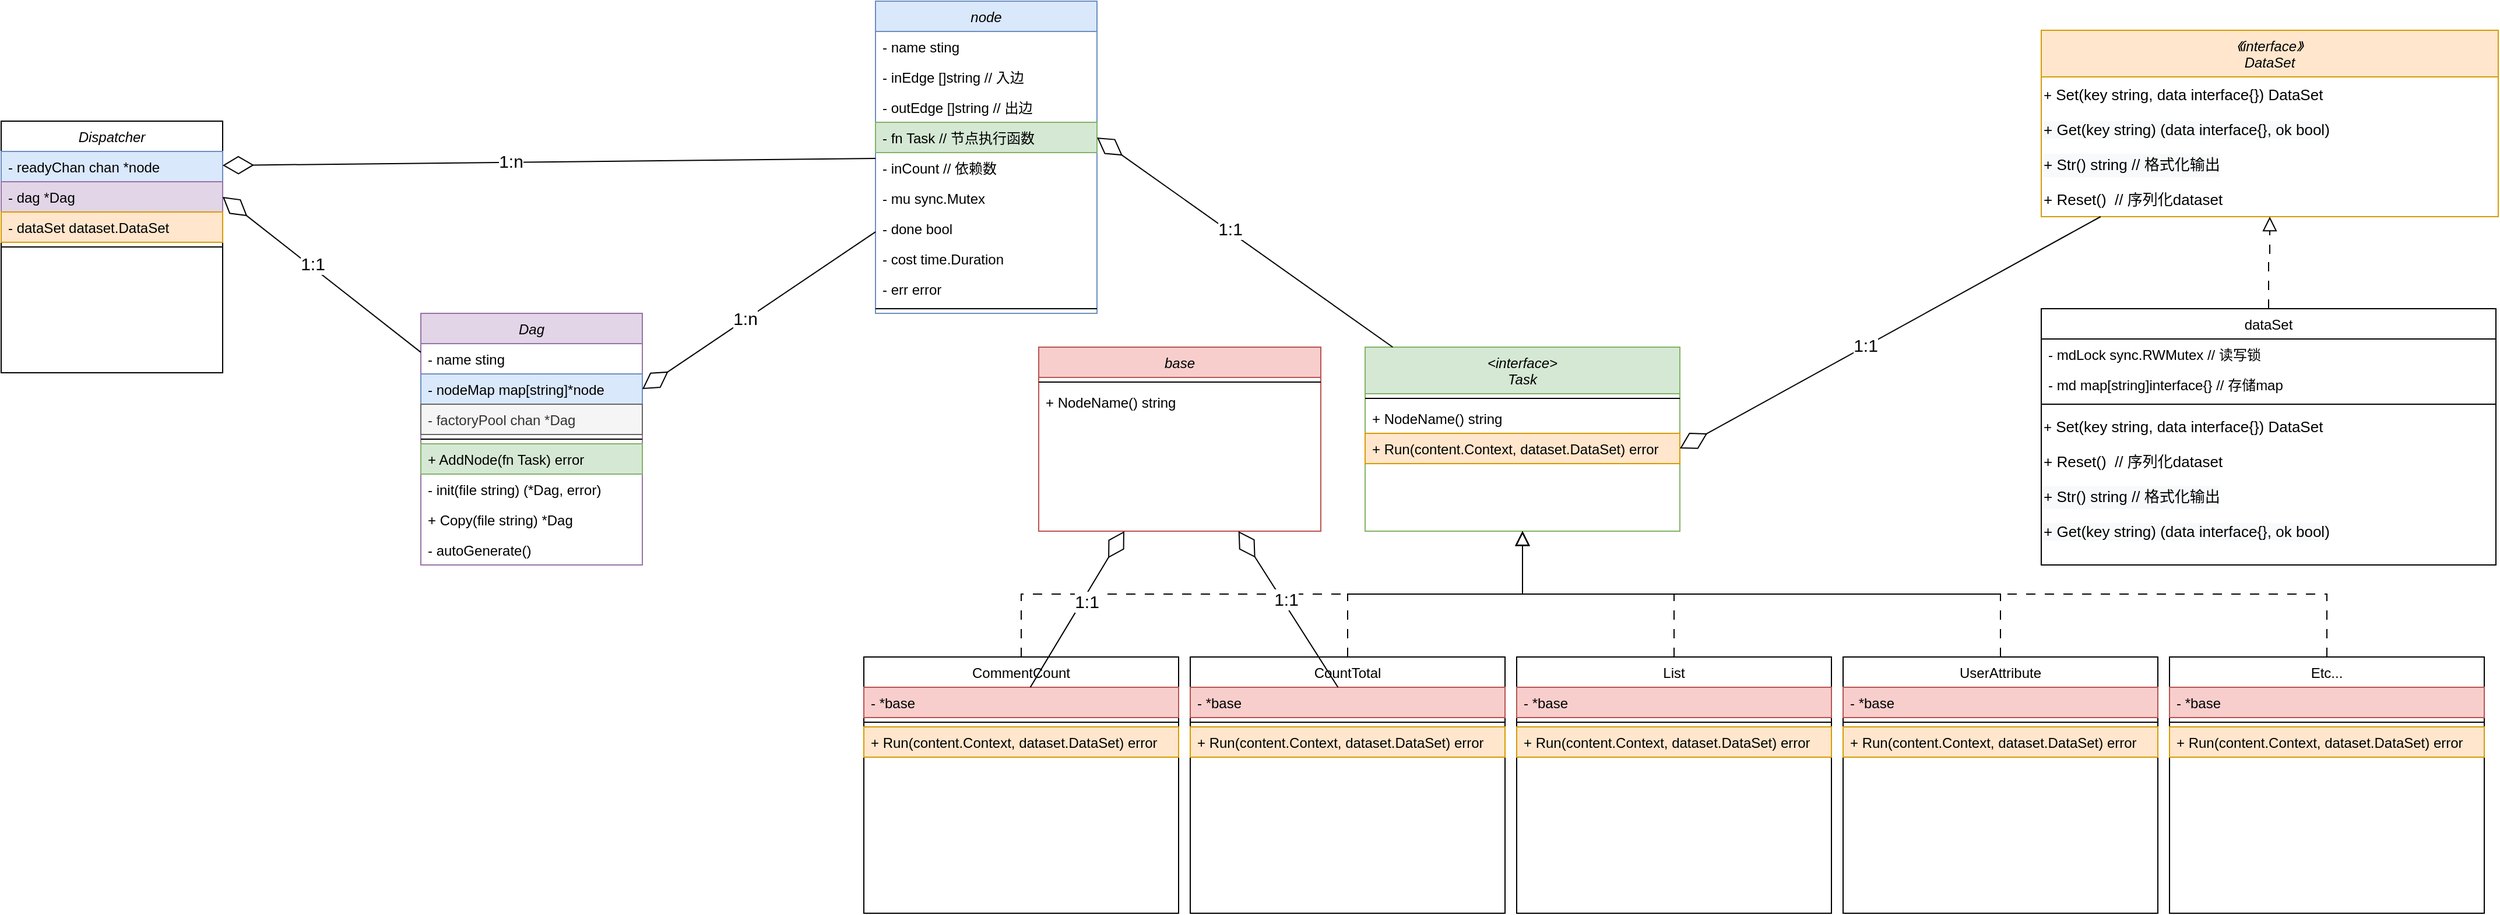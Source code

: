 <mxfile version="24.7.17">
  <diagram name="第 1 页" id="v13qHJoqfvRbCU6Fkaf9">
    <mxGraphModel dx="2261" dy="785" grid="1" gridSize="10" guides="1" tooltips="1" connect="1" arrows="1" fold="1" page="1" pageScale="1" pageWidth="827" pageHeight="1169" math="0" shadow="0">
      <root>
        <mxCell id="0" />
        <mxCell id="1" parent="0" />
        <mxCell id="w0srNRNJxV0aufEhzPkD-31" value="Dag" style="swimlane;fontStyle=2;align=center;verticalAlign=top;childLayout=stackLayout;horizontal=1;startSize=26;horizontalStack=0;resizeParent=1;resizeLast=0;collapsible=1;marginBottom=0;rounded=0;shadow=0;strokeWidth=1;fontSize=12;fillColor=#e1d5e7;strokeColor=#9673a6;" parent="1" vertex="1">
          <mxGeometry x="-290" y="585" width="190" height="216" as="geometry">
            <mxRectangle x="230" y="140" width="160" height="26" as="alternateBounds" />
          </mxGeometry>
        </mxCell>
        <mxCell id="w0srNRNJxV0aufEhzPkD-32" value="- name sting" style="text;align=left;verticalAlign=top;spacingLeft=4;spacingRight=4;overflow=hidden;rotatable=0;points=[[0,0.5],[1,0.5]];portConstraint=eastwest;fontSize=12;" parent="w0srNRNJxV0aufEhzPkD-31" vertex="1">
          <mxGeometry y="26" width="190" height="26" as="geometry" />
        </mxCell>
        <mxCell id="w0srNRNJxV0aufEhzPkD-33" value="- nodeMap map[string]*node" style="text;align=left;verticalAlign=top;spacingLeft=4;spacingRight=4;overflow=hidden;rotatable=0;points=[[0,0.5],[1,0.5]];portConstraint=eastwest;rounded=0;shadow=0;html=0;fillColor=#dae8fc;strokeColor=#6c8ebf;fontSize=12;" parent="w0srNRNJxV0aufEhzPkD-31" vertex="1">
          <mxGeometry y="52" width="190" height="26" as="geometry" />
        </mxCell>
        <mxCell id="w0srNRNJxV0aufEhzPkD-34" value="- factoryPool chan *Dag" style="text;align=left;verticalAlign=top;spacingLeft=4;spacingRight=4;overflow=hidden;rotatable=0;points=[[0,0.5],[1,0.5]];portConstraint=eastwest;rounded=0;shadow=0;html=0;fillColor=#f5f5f5;fontColor=#333333;strokeColor=#666666;fontSize=12;" parent="w0srNRNJxV0aufEhzPkD-31" vertex="1">
          <mxGeometry y="78" width="190" height="26" as="geometry" />
        </mxCell>
        <mxCell id="w0srNRNJxV0aufEhzPkD-35" value="" style="line;html=1;strokeWidth=1;align=left;verticalAlign=middle;spacingTop=-1;spacingLeft=3;spacingRight=3;rotatable=0;labelPosition=right;points=[];portConstraint=eastwest;fontSize=12;" parent="w0srNRNJxV0aufEhzPkD-31" vertex="1">
          <mxGeometry y="104" width="190" height="8" as="geometry" />
        </mxCell>
        <mxCell id="w0srNRNJxV0aufEhzPkD-36" value="+ AddNode(fn Task) error" style="text;align=left;verticalAlign=top;spacingLeft=4;spacingRight=4;overflow=hidden;rotatable=0;points=[[0,0.5],[1,0.5]];portConstraint=eastwest;fillColor=#d5e8d4;strokeColor=#82b366;fontSize=12;" parent="w0srNRNJxV0aufEhzPkD-31" vertex="1">
          <mxGeometry y="112" width="190" height="26" as="geometry" />
        </mxCell>
        <mxCell id="w0srNRNJxV0aufEhzPkD-37" value="- init(file string) (*Dag, error)" style="text;align=left;verticalAlign=top;spacingLeft=4;spacingRight=4;overflow=hidden;rotatable=0;points=[[0,0.5],[1,0.5]];portConstraint=eastwest;fontSize=12;" parent="w0srNRNJxV0aufEhzPkD-31" vertex="1">
          <mxGeometry y="138" width="190" height="26" as="geometry" />
        </mxCell>
        <mxCell id="w0srNRNJxV0aufEhzPkD-38" value="+ Copy(file string) *Dag" style="text;align=left;verticalAlign=top;spacingLeft=4;spacingRight=4;overflow=hidden;rotatable=0;points=[[0,0.5],[1,0.5]];portConstraint=eastwest;fontSize=12;" parent="w0srNRNJxV0aufEhzPkD-31" vertex="1">
          <mxGeometry y="164" width="190" height="26" as="geometry" />
        </mxCell>
        <mxCell id="w0srNRNJxV0aufEhzPkD-39" value="- autoGenerate()" style="text;align=left;verticalAlign=top;spacingLeft=4;spacingRight=4;overflow=hidden;rotatable=0;points=[[0,0.5],[1,0.5]];portConstraint=eastwest;fontSize=12;" parent="w0srNRNJxV0aufEhzPkD-31" vertex="1">
          <mxGeometry y="190" width="190" height="26" as="geometry" />
        </mxCell>
        <mxCell id="w0srNRNJxV0aufEhzPkD-43" value="&lt;interface&gt;&#xa;Task" style="swimlane;fontStyle=2;align=center;verticalAlign=top;childLayout=stackLayout;horizontal=1;startSize=40;horizontalStack=0;resizeParent=1;resizeLast=0;collapsible=1;marginBottom=0;rounded=0;shadow=0;strokeWidth=1;fillColor=#d5e8d4;strokeColor=#82b366;" parent="1" vertex="1">
          <mxGeometry x="520" y="614" width="270" height="158" as="geometry">
            <mxRectangle x="230" y="140" width="160" height="26" as="alternateBounds" />
          </mxGeometry>
        </mxCell>
        <mxCell id="w0srNRNJxV0aufEhzPkD-47" value="" style="line;html=1;strokeWidth=1;align=left;verticalAlign=middle;spacingTop=-1;spacingLeft=3;spacingRight=3;rotatable=0;labelPosition=right;points=[];portConstraint=eastwest;" parent="w0srNRNJxV0aufEhzPkD-43" vertex="1">
          <mxGeometry y="40" width="270" height="8" as="geometry" />
        </mxCell>
        <mxCell id="w0srNRNJxV0aufEhzPkD-48" value="+ NodeName() string" style="text;align=left;verticalAlign=top;spacingLeft=4;spacingRight=4;overflow=hidden;rotatable=0;points=[[0,0.5],[1,0.5]];portConstraint=eastwest;" parent="w0srNRNJxV0aufEhzPkD-43" vertex="1">
          <mxGeometry y="48" width="270" height="26" as="geometry" />
        </mxCell>
        <mxCell id="w0srNRNJxV0aufEhzPkD-49" value="+ Run(content.Context, dataset.DataSet) error" style="text;align=left;verticalAlign=top;spacingLeft=4;spacingRight=4;overflow=hidden;rotatable=0;points=[[0,0.5],[1,0.5]];portConstraint=eastwest;fillColor=#ffe6cc;strokeColor=#d79b00;" parent="w0srNRNJxV0aufEhzPkD-43" vertex="1">
          <mxGeometry y="74" width="270" height="26" as="geometry" />
        </mxCell>
        <mxCell id="w0srNRNJxV0aufEhzPkD-52" value="《interface》&#xa;DataSet" style="swimlane;fontStyle=2;align=center;verticalAlign=top;childLayout=stackLayout;horizontal=1;startSize=40;horizontalStack=0;resizeParent=1;resizeLast=0;collapsible=1;marginBottom=0;rounded=0;shadow=0;strokeWidth=1;fillColor=#ffe6cc;strokeColor=#d79b00;" parent="1" vertex="1">
          <mxGeometry x="1100" y="342" width="392" height="160" as="geometry">
            <mxRectangle x="190" y="630" width="160" height="26" as="alternateBounds" />
          </mxGeometry>
        </mxCell>
        <mxCell id="w0srNRNJxV0aufEhzPkD-53" value="+&lt;font style=&quot;font-size: 13px;&quot;&gt;&amp;nbsp;Set(key string, data interface{}) DataSet&lt;/font&gt;" style="text;html=1;align=left;verticalAlign=middle;whiteSpace=wrap;rounded=0;" parent="w0srNRNJxV0aufEhzPkD-52" vertex="1">
          <mxGeometry y="40" width="392" height="30" as="geometry" />
        </mxCell>
        <mxCell id="w0srNRNJxV0aufEhzPkD-54" value="&lt;div style=&quot;font-size: 13px; line-height: 20px; white-space: pre;&quot;&gt;&lt;span style=&quot;background-color: rgb(248, 249, 250);&quot;&gt;&lt;font face=&quot;Helvetica&quot;&gt;&lt;font style=&quot;font-size: 13px;&quot;&gt;+ &lt;/font&gt;&lt;span style=&quot;white-space: normal;&quot;&gt;Get&lt;/span&gt;&lt;span style=&quot;white-space: normal;&quot;&gt;(key &lt;/span&gt;&lt;span style=&quot;white-space: normal;&quot;&gt;string&lt;/span&gt;&lt;span style=&quot;white-space: normal;&quot;&gt;) (data &lt;/span&gt;&lt;span style=&quot;white-space: normal;&quot;&gt;interface&lt;/span&gt;&lt;span style=&quot;white-space: normal;&quot;&gt;{}&lt;/span&gt;&lt;span style=&quot;white-space: normal;&quot;&gt;, &lt;/span&gt;&lt;span style=&quot;white-space: normal;&quot;&gt;ok &lt;/span&gt;&lt;span style=&quot;white-space: normal;&quot;&gt;bool&lt;/span&gt;&lt;span style=&quot;white-space: normal;&quot;&gt;)&lt;/span&gt;&lt;/font&gt;&lt;/span&gt;&lt;/div&gt;" style="text;html=1;align=left;verticalAlign=middle;whiteSpace=wrap;rounded=0;" parent="w0srNRNJxV0aufEhzPkD-52" vertex="1">
          <mxGeometry y="70" width="392" height="30" as="geometry" />
        </mxCell>
        <mxCell id="w0srNRNJxV0aufEhzPkD-55" value="&lt;div style=&quot;background-color: rgb(248, 249, 250); font-size: 13px; line-height: 20px; white-space: pre;&quot;&gt;&lt;font face=&quot;Helvetica&quot;&gt;+ Str() string // 格式化输出&lt;/font&gt;&lt;/div&gt;" style="text;html=1;align=left;verticalAlign=middle;whiteSpace=wrap;rounded=0;" parent="w0srNRNJxV0aufEhzPkD-52" vertex="1">
          <mxGeometry y="100" width="392" height="30" as="geometry" />
        </mxCell>
        <mxCell id="w0srNRNJxV0aufEhzPkD-56" value="&lt;div style=&quot;font-size: 13px; line-height: 20px; white-space: pre;&quot;&gt;&lt;font style=&quot;font-size: 13px;&quot; face=&quot;Helvetica&quot;&gt;+ Reset()  // &lt;/font&gt;&lt;span style=&quot;white-space: normal;&quot;&gt;序列化&lt;/span&gt;&lt;span style=&quot;white-space: normal;&quot;&gt;dataset&lt;/span&gt;&lt;/div&gt;" style="text;html=1;align=left;verticalAlign=middle;whiteSpace=wrap;rounded=0;" parent="w0srNRNJxV0aufEhzPkD-52" vertex="1">
          <mxGeometry y="130" width="392" height="30" as="geometry" />
        </mxCell>
        <mxCell id="w0srNRNJxV0aufEhzPkD-57" value="" style="endArrow=block;endSize=10;endFill=0;shadow=0;strokeWidth=1;rounded=0;curved=0;edgeStyle=elbowEdgeStyle;elbow=vertical;dashed=1;dashPattern=8 8;entryX=0.5;entryY=1;entryDx=0;entryDy=0;exitX=0.5;exitY=0;exitDx=0;exitDy=0;" parent="1" source="w0srNRNJxV0aufEhzPkD-58" target="w0srNRNJxV0aufEhzPkD-56" edge="1">
          <mxGeometry width="160" relative="1" as="geometry">
            <mxPoint x="1296" y="601" as="sourcePoint" />
            <mxPoint x="1260" y="561" as="targetPoint" />
          </mxGeometry>
        </mxCell>
        <mxCell id="w0srNRNJxV0aufEhzPkD-58" value="dataSet" style="swimlane;fontStyle=0;align=center;verticalAlign=top;childLayout=stackLayout;horizontal=1;startSize=26;horizontalStack=0;resizeParent=1;resizeLast=0;collapsible=1;marginBottom=0;rounded=0;shadow=0;strokeWidth=1;" parent="1" vertex="1">
          <mxGeometry x="1100" y="581" width="390" height="220" as="geometry">
            <mxRectangle x="130" y="380" width="160" height="26" as="alternateBounds" />
          </mxGeometry>
        </mxCell>
        <mxCell id="w0srNRNJxV0aufEhzPkD-59" value="- mdLock sync.RWMutex // 读写锁" style="text;align=left;verticalAlign=top;spacingLeft=4;spacingRight=4;overflow=hidden;rotatable=0;points=[[0,0.5],[1,0.5]];portConstraint=eastwest;" parent="w0srNRNJxV0aufEhzPkD-58" vertex="1">
          <mxGeometry y="26" width="390" height="26" as="geometry" />
        </mxCell>
        <mxCell id="w0srNRNJxV0aufEhzPkD-60" value="- md     map[string]interface{} // 存储map" style="text;align=left;verticalAlign=top;spacingLeft=4;spacingRight=4;overflow=hidden;rotatable=0;points=[[0,0.5],[1,0.5]];portConstraint=eastwest;rounded=0;shadow=0;html=0;" parent="w0srNRNJxV0aufEhzPkD-58" vertex="1">
          <mxGeometry y="52" width="390" height="26" as="geometry" />
        </mxCell>
        <mxCell id="w0srNRNJxV0aufEhzPkD-61" value="" style="line;html=1;strokeWidth=1;align=left;verticalAlign=middle;spacingTop=-1;spacingLeft=3;spacingRight=3;rotatable=0;labelPosition=right;points=[];portConstraint=eastwest;" parent="w0srNRNJxV0aufEhzPkD-58" vertex="1">
          <mxGeometry y="78" width="390" height="8" as="geometry" />
        </mxCell>
        <mxCell id="w0srNRNJxV0aufEhzPkD-62" value="+&lt;font style=&quot;font-size: 13px;&quot;&gt;&amp;nbsp;Set(key string, data interface{}) DataSet&lt;/font&gt;" style="text;html=1;align=left;verticalAlign=middle;whiteSpace=wrap;rounded=0;" parent="w0srNRNJxV0aufEhzPkD-58" vertex="1">
          <mxGeometry y="86" width="390" height="30" as="geometry" />
        </mxCell>
        <mxCell id="w0srNRNJxV0aufEhzPkD-63" value="&lt;div style=&quot;font-size: 13px; line-height: 20px; white-space: pre;&quot;&gt;&lt;font style=&quot;font-size: 13px;&quot; face=&quot;Helvetica&quot;&gt;+ Reset()  // &lt;/font&gt;&lt;span style=&quot;white-space: normal;&quot;&gt;序列化&lt;/span&gt;&lt;span style=&quot;white-space: normal;&quot;&gt;dataset&lt;/span&gt;&lt;/div&gt;" style="text;html=1;align=left;verticalAlign=middle;whiteSpace=wrap;rounded=0;" parent="w0srNRNJxV0aufEhzPkD-58" vertex="1">
          <mxGeometry y="116" width="390" height="30" as="geometry" />
        </mxCell>
        <mxCell id="w0srNRNJxV0aufEhzPkD-64" value="&lt;div style=&quot;background-color: rgb(248, 249, 250); font-size: 13px; line-height: 20px; white-space: pre;&quot;&gt;&lt;font face=&quot;Helvetica&quot;&gt;+ Str() string // 格式化输出&lt;/font&gt;&lt;/div&gt;" style="text;html=1;align=left;verticalAlign=middle;whiteSpace=wrap;rounded=0;" parent="w0srNRNJxV0aufEhzPkD-58" vertex="1">
          <mxGeometry y="146" width="390" height="30" as="geometry" />
        </mxCell>
        <mxCell id="w0srNRNJxV0aufEhzPkD-65" value="&lt;div style=&quot;font-size: 13px; line-height: 20px; white-space: pre;&quot;&gt;&lt;span style=&quot;background-color: rgb(248, 249, 250);&quot;&gt;&lt;font face=&quot;Helvetica&quot;&gt;&lt;font style=&quot;font-size: 13px;&quot;&gt;+ &lt;/font&gt;&lt;span style=&quot;white-space: normal;&quot;&gt;Get&lt;/span&gt;&lt;span style=&quot;white-space: normal;&quot;&gt;(key &lt;/span&gt;&lt;span style=&quot;white-space: normal;&quot;&gt;string&lt;/span&gt;&lt;span style=&quot;white-space: normal;&quot;&gt;) (data &lt;/span&gt;&lt;span style=&quot;white-space: normal;&quot;&gt;interface&lt;/span&gt;&lt;span style=&quot;white-space: normal;&quot;&gt;{}&lt;/span&gt;&lt;span style=&quot;white-space: normal;&quot;&gt;, &lt;/span&gt;&lt;span style=&quot;white-space: normal;&quot;&gt;ok &lt;/span&gt;&lt;span style=&quot;white-space: normal;&quot;&gt;bool&lt;/span&gt;&lt;span style=&quot;white-space: normal;&quot;&gt;)&lt;/span&gt;&lt;/font&gt;&lt;/span&gt;&lt;/div&gt;" style="text;html=1;align=left;verticalAlign=middle;whiteSpace=wrap;rounded=0;" parent="w0srNRNJxV0aufEhzPkD-58" vertex="1">
          <mxGeometry y="176" width="390" height="30" as="geometry" />
        </mxCell>
        <mxCell id="w0srNRNJxV0aufEhzPkD-67" value="node" style="swimlane;fontStyle=2;align=center;verticalAlign=top;childLayout=stackLayout;horizontal=1;startSize=26;horizontalStack=0;resizeParent=1;resizeLast=0;collapsible=1;marginBottom=0;rounded=0;shadow=0;strokeWidth=1;fontSize=12;fillColor=#dae8fc;strokeColor=#6c8ebf;" parent="1" vertex="1">
          <mxGeometry x="100" y="317" width="190" height="268" as="geometry">
            <mxRectangle x="230" y="140" width="160" height="26" as="alternateBounds" />
          </mxGeometry>
        </mxCell>
        <mxCell id="w0srNRNJxV0aufEhzPkD-68" value="- name sting" style="text;align=left;verticalAlign=top;spacingLeft=4;spacingRight=4;overflow=hidden;rotatable=0;points=[[0,0.5],[1,0.5]];portConstraint=eastwest;fontSize=12;" parent="w0srNRNJxV0aufEhzPkD-67" vertex="1">
          <mxGeometry y="26" width="190" height="26" as="geometry" />
        </mxCell>
        <mxCell id="w0srNRNJxV0aufEhzPkD-69" value="- inEdge []string // 入边" style="text;align=left;verticalAlign=top;spacingLeft=4;spacingRight=4;overflow=hidden;rotatable=0;points=[[0,0.5],[1,0.5]];portConstraint=eastwest;rounded=0;shadow=0;html=0;fontSize=12;" parent="w0srNRNJxV0aufEhzPkD-67" vertex="1">
          <mxGeometry y="52" width="190" height="26" as="geometry" />
        </mxCell>
        <mxCell id="w0srNRNJxV0aufEhzPkD-70" value="- outEdge []string // 出边" style="text;align=left;verticalAlign=top;spacingLeft=4;spacingRight=4;overflow=hidden;rotatable=0;points=[[0,0.5],[1,0.5]];portConstraint=eastwest;rounded=0;shadow=0;html=0;fontSize=12;" parent="w0srNRNJxV0aufEhzPkD-67" vertex="1">
          <mxGeometry y="78" width="190" height="26" as="geometry" />
        </mxCell>
        <mxCell id="w0srNRNJxV0aufEhzPkD-76" value="- fn Task // 节点执行函数" style="text;align=left;verticalAlign=top;spacingLeft=4;spacingRight=4;overflow=hidden;rotatable=0;points=[[0,0.5],[1,0.5]];portConstraint=eastwest;rounded=0;shadow=0;html=0;fontSize=12;fillColor=#d5e8d4;strokeColor=#82b366;" parent="w0srNRNJxV0aufEhzPkD-67" vertex="1">
          <mxGeometry y="104" width="190" height="26" as="geometry" />
        </mxCell>
        <mxCell id="w0srNRNJxV0aufEhzPkD-77" value="- inCount // 依赖数" style="text;align=left;verticalAlign=top;spacingLeft=4;spacingRight=4;overflow=hidden;rotatable=0;points=[[0,0.5],[1,0.5]];portConstraint=eastwest;rounded=0;shadow=0;html=0;fontSize=12;" parent="w0srNRNJxV0aufEhzPkD-67" vertex="1">
          <mxGeometry y="130" width="190" height="26" as="geometry" />
        </mxCell>
        <mxCell id="w0srNRNJxV0aufEhzPkD-78" value="- mu sync.Mutex" style="text;align=left;verticalAlign=top;spacingLeft=4;spacingRight=4;overflow=hidden;rotatable=0;points=[[0,0.5],[1,0.5]];portConstraint=eastwest;rounded=0;shadow=0;html=0;fontSize=12;" parent="w0srNRNJxV0aufEhzPkD-67" vertex="1">
          <mxGeometry y="156" width="190" height="26" as="geometry" />
        </mxCell>
        <mxCell id="w0srNRNJxV0aufEhzPkD-79" value="- done bool" style="text;align=left;verticalAlign=top;spacingLeft=4;spacingRight=4;overflow=hidden;rotatable=0;points=[[0,0.5],[1,0.5]];portConstraint=eastwest;rounded=0;shadow=0;html=0;fontSize=12;" parent="w0srNRNJxV0aufEhzPkD-67" vertex="1">
          <mxGeometry y="182" width="190" height="26" as="geometry" />
        </mxCell>
        <mxCell id="w0srNRNJxV0aufEhzPkD-80" value="- cost time.Duration" style="text;align=left;verticalAlign=top;spacingLeft=4;spacingRight=4;overflow=hidden;rotatable=0;points=[[0,0.5],[1,0.5]];portConstraint=eastwest;rounded=0;shadow=0;html=0;fontSize=12;" parent="w0srNRNJxV0aufEhzPkD-67" vertex="1">
          <mxGeometry y="208" width="190" height="26" as="geometry" />
        </mxCell>
        <mxCell id="w0srNRNJxV0aufEhzPkD-81" value="- err error" style="text;align=left;verticalAlign=top;spacingLeft=4;spacingRight=4;overflow=hidden;rotatable=0;points=[[0,0.5],[1,0.5]];portConstraint=eastwest;rounded=0;shadow=0;html=0;fontSize=12;" parent="w0srNRNJxV0aufEhzPkD-67" vertex="1">
          <mxGeometry y="234" width="190" height="26" as="geometry" />
        </mxCell>
        <mxCell id="w0srNRNJxV0aufEhzPkD-71" value="" style="line;html=1;strokeWidth=1;align=left;verticalAlign=middle;spacingTop=-1;spacingLeft=3;spacingRight=3;rotatable=0;labelPosition=right;points=[];portConstraint=eastwest;fontSize=12;" parent="w0srNRNJxV0aufEhzPkD-67" vertex="1">
          <mxGeometry y="260" width="190" height="8" as="geometry" />
        </mxCell>
        <mxCell id="w0srNRNJxV0aufEhzPkD-82" value="" style="endArrow=diamondThin;endFill=0;endSize=24;html=1;rounded=0;entryX=1;entryY=0.5;entryDx=0;entryDy=0;" parent="1" source="w0srNRNJxV0aufEhzPkD-52" target="w0srNRNJxV0aufEhzPkD-49" edge="1">
          <mxGeometry width="160" relative="1" as="geometry">
            <mxPoint x="1098" y="689" as="sourcePoint" />
            <mxPoint x="790" y="697" as="targetPoint" />
          </mxGeometry>
        </mxCell>
        <mxCell id="w0srNRNJxV0aufEhzPkD-83" value="&lt;font style=&quot;font-size: 15px;&quot;&gt;1:1&lt;/font&gt;" style="edgeLabel;html=1;align=center;verticalAlign=middle;resizable=0;points=[];" parent="w0srNRNJxV0aufEhzPkD-82" vertex="1" connectable="0">
          <mxGeometry x="0.122" y="-2" relative="1" as="geometry">
            <mxPoint x="1" as="offset" />
          </mxGeometry>
        </mxCell>
        <mxCell id="w0srNRNJxV0aufEhzPkD-84" value="" style="endArrow=diamondThin;endFill=0;endSize=24;html=1;rounded=0;entryX=1;entryY=0.5;entryDx=0;entryDy=0;" parent="1" source="w0srNRNJxV0aufEhzPkD-67" target="w0srNRNJxV0aufEhzPkD-33" edge="1">
          <mxGeometry width="160" relative="1" as="geometry">
            <mxPoint x="588" y="920" as="sourcePoint" />
            <mxPoint x="270" y="933" as="targetPoint" />
          </mxGeometry>
        </mxCell>
        <mxCell id="w0srNRNJxV0aufEhzPkD-85" value="&lt;font style=&quot;font-size: 15px;&quot;&gt;1:n&lt;/font&gt;" style="edgeLabel;html=1;align=center;verticalAlign=middle;resizable=0;points=[];" parent="w0srNRNJxV0aufEhzPkD-84" vertex="1" connectable="0">
          <mxGeometry x="0.122" y="-2" relative="1" as="geometry">
            <mxPoint x="1" as="offset" />
          </mxGeometry>
        </mxCell>
        <mxCell id="w0srNRNJxV0aufEhzPkD-86" value="" style="endArrow=diamondThin;endFill=0;endSize=24;html=1;rounded=0;entryX=1;entryY=0.5;entryDx=0;entryDy=0;" parent="1" source="w0srNRNJxV0aufEhzPkD-43" target="w0srNRNJxV0aufEhzPkD-76" edge="1">
          <mxGeometry width="160" relative="1" as="geometry">
            <mxPoint x="1100" y="708" as="sourcePoint" />
            <mxPoint x="782" y="721" as="targetPoint" />
          </mxGeometry>
        </mxCell>
        <mxCell id="w0srNRNJxV0aufEhzPkD-87" value="&lt;font style=&quot;font-size: 15px;&quot;&gt;1:1&lt;/font&gt;" style="edgeLabel;html=1;align=center;verticalAlign=middle;resizable=0;points=[];" parent="w0srNRNJxV0aufEhzPkD-86" vertex="1" connectable="0">
          <mxGeometry x="0.122" y="-2" relative="1" as="geometry">
            <mxPoint x="1" as="offset" />
          </mxGeometry>
        </mxCell>
        <mxCell id="w0srNRNJxV0aufEhzPkD-88" value="" style="endArrow=block;endSize=10;endFill=0;shadow=0;strokeWidth=1;rounded=0;curved=0;edgeStyle=elbowEdgeStyle;elbow=vertical;dashed=1;dashPattern=8 8;exitX=0.5;exitY=0;exitDx=0;exitDy=0;" parent="1" source="w0srNRNJxV0aufEhzPkD-89" target="w0srNRNJxV0aufEhzPkD-43" edge="1">
          <mxGeometry width="160" relative="1" as="geometry">
            <mxPoint x="676" y="909" as="sourcePoint" />
            <mxPoint x="676" y="810" as="targetPoint" />
          </mxGeometry>
        </mxCell>
        <mxCell id="w0srNRNJxV0aufEhzPkD-89" value="CommentCount" style="swimlane;fontStyle=0;align=center;verticalAlign=top;childLayout=stackLayout;horizontal=1;startSize=26;horizontalStack=0;resizeParent=1;resizeLast=0;collapsible=1;marginBottom=0;rounded=0;shadow=0;strokeWidth=1;" parent="1" vertex="1">
          <mxGeometry x="90" y="880" width="270" height="220" as="geometry">
            <mxRectangle x="130" y="380" width="160" height="26" as="alternateBounds" />
          </mxGeometry>
        </mxCell>
        <mxCell id="w0srNRNJxV0aufEhzPkD-91" value="- *base" style="text;align=left;verticalAlign=top;spacingLeft=4;spacingRight=4;overflow=hidden;rotatable=0;points=[[0,0.5],[1,0.5]];portConstraint=eastwest;rounded=0;shadow=0;html=0;fillColor=#f8cecc;strokeColor=#b85450;" parent="w0srNRNJxV0aufEhzPkD-89" vertex="1">
          <mxGeometry y="26" width="270" height="26" as="geometry" />
        </mxCell>
        <mxCell id="w0srNRNJxV0aufEhzPkD-92" value="" style="line;html=1;strokeWidth=1;align=left;verticalAlign=middle;spacingTop=-1;spacingLeft=3;spacingRight=3;rotatable=0;labelPosition=right;points=[];portConstraint=eastwest;" parent="w0srNRNJxV0aufEhzPkD-89" vertex="1">
          <mxGeometry y="52" width="270" height="8" as="geometry" />
        </mxCell>
        <mxCell id="w0srNRNJxV0aufEhzPkD-102" value="+ Run(content.Context, dataset.DataSet) error" style="text;align=left;verticalAlign=top;spacingLeft=4;spacingRight=4;overflow=hidden;rotatable=0;points=[[0,0.5],[1,0.5]];portConstraint=eastwest;fillColor=#ffe6cc;strokeColor=#d79b00;" parent="w0srNRNJxV0aufEhzPkD-89" vertex="1">
          <mxGeometry y="60" width="270" height="26" as="geometry" />
        </mxCell>
        <mxCell id="w0srNRNJxV0aufEhzPkD-97" value="base" style="swimlane;fontStyle=2;align=center;verticalAlign=top;childLayout=stackLayout;horizontal=1;startSize=26;horizontalStack=0;resizeParent=1;resizeLast=0;collapsible=1;marginBottom=0;rounded=0;shadow=0;strokeWidth=1;fillColor=#f8cecc;strokeColor=#b85450;" parent="1" vertex="1">
          <mxGeometry x="240" y="614" width="242" height="158" as="geometry">
            <mxRectangle x="230" y="140" width="160" height="26" as="alternateBounds" />
          </mxGeometry>
        </mxCell>
        <mxCell id="w0srNRNJxV0aufEhzPkD-98" value="" style="line;html=1;strokeWidth=1;align=left;verticalAlign=middle;spacingTop=-1;spacingLeft=3;spacingRight=3;rotatable=0;labelPosition=right;points=[];portConstraint=eastwest;" parent="w0srNRNJxV0aufEhzPkD-97" vertex="1">
          <mxGeometry y="26" width="242" height="8" as="geometry" />
        </mxCell>
        <mxCell id="w0srNRNJxV0aufEhzPkD-99" value="+ NodeName() string" style="text;align=left;verticalAlign=top;spacingLeft=4;spacingRight=4;overflow=hidden;rotatable=0;points=[[0,0.5],[1,0.5]];portConstraint=eastwest;" parent="w0srNRNJxV0aufEhzPkD-97" vertex="1">
          <mxGeometry y="34" width="242" height="26" as="geometry" />
        </mxCell>
        <mxCell id="w0srNRNJxV0aufEhzPkD-103" value="CountTotal" style="swimlane;fontStyle=0;align=center;verticalAlign=top;childLayout=stackLayout;horizontal=1;startSize=26;horizontalStack=0;resizeParent=1;resizeLast=0;collapsible=1;marginBottom=0;rounded=0;shadow=0;strokeWidth=1;" parent="1" vertex="1">
          <mxGeometry x="370" y="880" width="270" height="220" as="geometry">
            <mxRectangle x="130" y="380" width="160" height="26" as="alternateBounds" />
          </mxGeometry>
        </mxCell>
        <mxCell id="w0srNRNJxV0aufEhzPkD-104" value="- *base" style="text;align=left;verticalAlign=top;spacingLeft=4;spacingRight=4;overflow=hidden;rotatable=0;points=[[0,0.5],[1,0.5]];portConstraint=eastwest;rounded=0;shadow=0;html=0;fillColor=#f8cecc;strokeColor=#b85450;" parent="w0srNRNJxV0aufEhzPkD-103" vertex="1">
          <mxGeometry y="26" width="270" height="26" as="geometry" />
        </mxCell>
        <mxCell id="w0srNRNJxV0aufEhzPkD-105" value="" style="line;html=1;strokeWidth=1;align=left;verticalAlign=middle;spacingTop=-1;spacingLeft=3;spacingRight=3;rotatable=0;labelPosition=right;points=[];portConstraint=eastwest;" parent="w0srNRNJxV0aufEhzPkD-103" vertex="1">
          <mxGeometry y="52" width="270" height="8" as="geometry" />
        </mxCell>
        <mxCell id="w0srNRNJxV0aufEhzPkD-106" value="+ Run(content.Context, dataset.DataSet) error" style="text;align=left;verticalAlign=top;spacingLeft=4;spacingRight=4;overflow=hidden;rotatable=0;points=[[0,0.5],[1,0.5]];portConstraint=eastwest;fillColor=#ffe6cc;strokeColor=#d79b00;" parent="w0srNRNJxV0aufEhzPkD-103" vertex="1">
          <mxGeometry y="60" width="270" height="26" as="geometry" />
        </mxCell>
        <mxCell id="w0srNRNJxV0aufEhzPkD-107" value="List" style="swimlane;fontStyle=0;align=center;verticalAlign=top;childLayout=stackLayout;horizontal=1;startSize=26;horizontalStack=0;resizeParent=1;resizeLast=0;collapsible=1;marginBottom=0;rounded=0;shadow=0;strokeWidth=1;" parent="1" vertex="1">
          <mxGeometry x="650" y="880" width="270" height="220" as="geometry">
            <mxRectangle x="130" y="380" width="160" height="26" as="alternateBounds" />
          </mxGeometry>
        </mxCell>
        <mxCell id="w0srNRNJxV0aufEhzPkD-108" value="- *base" style="text;align=left;verticalAlign=top;spacingLeft=4;spacingRight=4;overflow=hidden;rotatable=0;points=[[0,0.5],[1,0.5]];portConstraint=eastwest;rounded=0;shadow=0;html=0;fillColor=#f8cecc;strokeColor=#b85450;" parent="w0srNRNJxV0aufEhzPkD-107" vertex="1">
          <mxGeometry y="26" width="270" height="26" as="geometry" />
        </mxCell>
        <mxCell id="w0srNRNJxV0aufEhzPkD-109" value="" style="line;html=1;strokeWidth=1;align=left;verticalAlign=middle;spacingTop=-1;spacingLeft=3;spacingRight=3;rotatable=0;labelPosition=right;points=[];portConstraint=eastwest;" parent="w0srNRNJxV0aufEhzPkD-107" vertex="1">
          <mxGeometry y="52" width="270" height="8" as="geometry" />
        </mxCell>
        <mxCell id="w0srNRNJxV0aufEhzPkD-110" value="+ Run(content.Context, dataset.DataSet) error" style="text;align=left;verticalAlign=top;spacingLeft=4;spacingRight=4;overflow=hidden;rotatable=0;points=[[0,0.5],[1,0.5]];portConstraint=eastwest;fillColor=#ffe6cc;strokeColor=#d79b00;" parent="w0srNRNJxV0aufEhzPkD-107" vertex="1">
          <mxGeometry y="60" width="270" height="26" as="geometry" />
        </mxCell>
        <mxCell id="w0srNRNJxV0aufEhzPkD-111" value="UserAttribute" style="swimlane;fontStyle=0;align=center;verticalAlign=top;childLayout=stackLayout;horizontal=1;startSize=26;horizontalStack=0;resizeParent=1;resizeLast=0;collapsible=1;marginBottom=0;rounded=0;shadow=0;strokeWidth=1;" parent="1" vertex="1">
          <mxGeometry x="930" y="880" width="270" height="220" as="geometry">
            <mxRectangle x="130" y="380" width="160" height="26" as="alternateBounds" />
          </mxGeometry>
        </mxCell>
        <mxCell id="w0srNRNJxV0aufEhzPkD-112" value="- *base" style="text;align=left;verticalAlign=top;spacingLeft=4;spacingRight=4;overflow=hidden;rotatable=0;points=[[0,0.5],[1,0.5]];portConstraint=eastwest;rounded=0;shadow=0;html=0;fillColor=#f8cecc;strokeColor=#b85450;" parent="w0srNRNJxV0aufEhzPkD-111" vertex="1">
          <mxGeometry y="26" width="270" height="26" as="geometry" />
        </mxCell>
        <mxCell id="w0srNRNJxV0aufEhzPkD-113" value="" style="line;html=1;strokeWidth=1;align=left;verticalAlign=middle;spacingTop=-1;spacingLeft=3;spacingRight=3;rotatable=0;labelPosition=right;points=[];portConstraint=eastwest;" parent="w0srNRNJxV0aufEhzPkD-111" vertex="1">
          <mxGeometry y="52" width="270" height="8" as="geometry" />
        </mxCell>
        <mxCell id="w0srNRNJxV0aufEhzPkD-114" value="+ Run(content.Context, dataset.DataSet) error" style="text;align=left;verticalAlign=top;spacingLeft=4;spacingRight=4;overflow=hidden;rotatable=0;points=[[0,0.5],[1,0.5]];portConstraint=eastwest;fillColor=#ffe6cc;strokeColor=#d79b00;" parent="w0srNRNJxV0aufEhzPkD-111" vertex="1">
          <mxGeometry y="60" width="270" height="26" as="geometry" />
        </mxCell>
        <mxCell id="w0srNRNJxV0aufEhzPkD-115" value="" style="endArrow=block;endSize=10;endFill=0;shadow=0;strokeWidth=1;rounded=0;curved=0;edgeStyle=elbowEdgeStyle;elbow=vertical;dashed=1;dashPattern=8 8;exitX=0.5;exitY=0;exitDx=0;exitDy=0;" parent="1" source="w0srNRNJxV0aufEhzPkD-103" target="w0srNRNJxV0aufEhzPkD-43" edge="1">
          <mxGeometry width="160" relative="1" as="geometry">
            <mxPoint x="235" y="890" as="sourcePoint" />
            <mxPoint x="665" y="782" as="targetPoint" />
          </mxGeometry>
        </mxCell>
        <mxCell id="w0srNRNJxV0aufEhzPkD-116" value="" style="endArrow=block;endSize=10;endFill=0;shadow=0;strokeWidth=1;rounded=0;curved=0;edgeStyle=elbowEdgeStyle;elbow=vertical;dashed=1;dashPattern=8 8;" parent="1" source="w0srNRNJxV0aufEhzPkD-107" target="w0srNRNJxV0aufEhzPkD-43" edge="1">
          <mxGeometry width="160" relative="1" as="geometry">
            <mxPoint x="245" y="900" as="sourcePoint" />
            <mxPoint x="675" y="792" as="targetPoint" />
          </mxGeometry>
        </mxCell>
        <mxCell id="w0srNRNJxV0aufEhzPkD-117" value="" style="endArrow=block;endSize=10;endFill=0;shadow=0;strokeWidth=1;rounded=0;curved=0;edgeStyle=elbowEdgeStyle;elbow=vertical;dashed=1;dashPattern=8 8;" parent="1" source="w0srNRNJxV0aufEhzPkD-111" target="w0srNRNJxV0aufEhzPkD-43" edge="1">
          <mxGeometry width="160" relative="1" as="geometry">
            <mxPoint x="255" y="910" as="sourcePoint" />
            <mxPoint x="685" y="802" as="targetPoint" />
          </mxGeometry>
        </mxCell>
        <mxCell id="w0srNRNJxV0aufEhzPkD-118" value="Etc..." style="swimlane;fontStyle=0;align=center;verticalAlign=top;childLayout=stackLayout;horizontal=1;startSize=26;horizontalStack=0;resizeParent=1;resizeLast=0;collapsible=1;marginBottom=0;rounded=0;shadow=0;strokeWidth=1;" parent="1" vertex="1">
          <mxGeometry x="1210" y="880" width="270" height="220" as="geometry">
            <mxRectangle x="130" y="380" width="160" height="26" as="alternateBounds" />
          </mxGeometry>
        </mxCell>
        <mxCell id="w0srNRNJxV0aufEhzPkD-119" value="- *base" style="text;align=left;verticalAlign=top;spacingLeft=4;spacingRight=4;overflow=hidden;rotatable=0;points=[[0,0.5],[1,0.5]];portConstraint=eastwest;rounded=0;shadow=0;html=0;fillColor=#f8cecc;strokeColor=#b85450;" parent="w0srNRNJxV0aufEhzPkD-118" vertex="1">
          <mxGeometry y="26" width="270" height="26" as="geometry" />
        </mxCell>
        <mxCell id="w0srNRNJxV0aufEhzPkD-120" value="" style="line;html=1;strokeWidth=1;align=left;verticalAlign=middle;spacingTop=-1;spacingLeft=3;spacingRight=3;rotatable=0;labelPosition=right;points=[];portConstraint=eastwest;" parent="w0srNRNJxV0aufEhzPkD-118" vertex="1">
          <mxGeometry y="52" width="270" height="8" as="geometry" />
        </mxCell>
        <mxCell id="w0srNRNJxV0aufEhzPkD-121" value="+ Run(content.Context, dataset.DataSet) error" style="text;align=left;verticalAlign=top;spacingLeft=4;spacingRight=4;overflow=hidden;rotatable=0;points=[[0,0.5],[1,0.5]];portConstraint=eastwest;fillColor=#ffe6cc;strokeColor=#d79b00;" parent="w0srNRNJxV0aufEhzPkD-118" vertex="1">
          <mxGeometry y="60" width="270" height="26" as="geometry" />
        </mxCell>
        <mxCell id="w0srNRNJxV0aufEhzPkD-122" value="" style="endArrow=block;endSize=10;endFill=0;shadow=0;strokeWidth=1;rounded=0;curved=0;edgeStyle=elbowEdgeStyle;elbow=vertical;dashed=1;dashPattern=8 8;" parent="1" source="w0srNRNJxV0aufEhzPkD-118" target="w0srNRNJxV0aufEhzPkD-43" edge="1">
          <mxGeometry width="160" relative="1" as="geometry">
            <mxPoint x="1075" y="890" as="sourcePoint" />
            <mxPoint x="665" y="782" as="targetPoint" />
          </mxGeometry>
        </mxCell>
        <mxCell id="w0srNRNJxV0aufEhzPkD-123" value="" style="endArrow=diamondThin;endFill=0;endSize=24;html=1;rounded=0;" parent="1" source="w0srNRNJxV0aufEhzPkD-91" target="w0srNRNJxV0aufEhzPkD-97" edge="1">
          <mxGeometry width="160" relative="1" as="geometry">
            <mxPoint x="554" y="624" as="sourcePoint" />
            <mxPoint x="300" y="444" as="targetPoint" />
          </mxGeometry>
        </mxCell>
        <mxCell id="w0srNRNJxV0aufEhzPkD-124" value="&lt;font style=&quot;font-size: 15px;&quot;&gt;1:1&lt;/font&gt;" style="edgeLabel;html=1;align=center;verticalAlign=middle;resizable=0;points=[];" parent="w0srNRNJxV0aufEhzPkD-123" vertex="1" connectable="0">
          <mxGeometry x="0.122" y="-2" relative="1" as="geometry">
            <mxPoint x="1" as="offset" />
          </mxGeometry>
        </mxCell>
        <mxCell id="w0srNRNJxV0aufEhzPkD-125" value="" style="endArrow=diamondThin;endFill=0;endSize=24;html=1;rounded=0;" parent="1" source="w0srNRNJxV0aufEhzPkD-104" target="w0srNRNJxV0aufEhzPkD-97" edge="1">
          <mxGeometry width="160" relative="1" as="geometry">
            <mxPoint x="243" y="916" as="sourcePoint" />
            <mxPoint x="330" y="770" as="targetPoint" />
          </mxGeometry>
        </mxCell>
        <mxCell id="w0srNRNJxV0aufEhzPkD-126" value="&lt;font style=&quot;font-size: 15px;&quot;&gt;1:1&lt;/font&gt;" style="edgeLabel;html=1;align=center;verticalAlign=middle;resizable=0;points=[];" parent="w0srNRNJxV0aufEhzPkD-125" vertex="1" connectable="0">
          <mxGeometry x="0.122" y="-2" relative="1" as="geometry">
            <mxPoint x="1" as="offset" />
          </mxGeometry>
        </mxCell>
        <mxCell id="L9stu6sJN5bzomWlHwRL-1" value="Dispatcher" style="swimlane;fontStyle=2;align=center;verticalAlign=top;childLayout=stackLayout;horizontal=1;startSize=26;horizontalStack=0;resizeParent=1;resizeLast=0;collapsible=1;marginBottom=0;rounded=0;shadow=0;strokeWidth=1;fontSize=12;" vertex="1" parent="1">
          <mxGeometry x="-650" y="420" width="190" height="216" as="geometry">
            <mxRectangle x="230" y="140" width="160" height="26" as="alternateBounds" />
          </mxGeometry>
        </mxCell>
        <mxCell id="L9stu6sJN5bzomWlHwRL-3" value="- readyChan chan *node" style="text;align=left;verticalAlign=top;spacingLeft=4;spacingRight=4;overflow=hidden;rotatable=0;points=[[0,0.5],[1,0.5]];portConstraint=eastwest;rounded=0;shadow=0;html=0;fontSize=12;fillColor=#dae8fc;strokeColor=#6c8ebf;" vertex="1" parent="L9stu6sJN5bzomWlHwRL-1">
          <mxGeometry y="26" width="190" height="26" as="geometry" />
        </mxCell>
        <mxCell id="L9stu6sJN5bzomWlHwRL-2" value="- dag *Dag" style="text;align=left;verticalAlign=top;spacingLeft=4;spacingRight=4;overflow=hidden;rotatable=0;points=[[0,0.5],[1,0.5]];portConstraint=eastwest;fontSize=12;fillColor=#e1d5e7;strokeColor=#9673a6;" vertex="1" parent="L9stu6sJN5bzomWlHwRL-1">
          <mxGeometry y="52" width="190" height="26" as="geometry" />
        </mxCell>
        <mxCell id="L9stu6sJN5bzomWlHwRL-4" value="- dataSet dataset.DataSet" style="text;align=left;verticalAlign=top;spacingLeft=4;spacingRight=4;overflow=hidden;rotatable=0;points=[[0,0.5],[1,0.5]];portConstraint=eastwest;rounded=0;shadow=0;html=0;fillColor=#ffe6cc;strokeColor=#d79b00;fontSize=12;" vertex="1" parent="L9stu6sJN5bzomWlHwRL-1">
          <mxGeometry y="78" width="190" height="26" as="geometry" />
        </mxCell>
        <mxCell id="L9stu6sJN5bzomWlHwRL-5" value="" style="line;html=1;strokeWidth=1;align=left;verticalAlign=middle;spacingTop=-1;spacingLeft=3;spacingRight=3;rotatable=0;labelPosition=right;points=[];portConstraint=eastwest;fontSize=12;" vertex="1" parent="L9stu6sJN5bzomWlHwRL-1">
          <mxGeometry y="104" width="190" height="8" as="geometry" />
        </mxCell>
        <mxCell id="L9stu6sJN5bzomWlHwRL-10" value="" style="endArrow=diamondThin;endFill=0;endSize=24;html=1;rounded=0;" edge="1" parent="1" source="w0srNRNJxV0aufEhzPkD-67" target="L9stu6sJN5bzomWlHwRL-3">
          <mxGeometry width="160" relative="1" as="geometry">
            <mxPoint x="110" y="525" as="sourcePoint" />
            <mxPoint x="-90" y="660" as="targetPoint" />
          </mxGeometry>
        </mxCell>
        <mxCell id="L9stu6sJN5bzomWlHwRL-11" value="&lt;font style=&quot;font-size: 15px;&quot;&gt;1:n&lt;/font&gt;" style="edgeLabel;html=1;align=center;verticalAlign=middle;resizable=0;points=[];" vertex="1" connectable="0" parent="L9stu6sJN5bzomWlHwRL-10">
          <mxGeometry x="0.122" y="-2" relative="1" as="geometry">
            <mxPoint x="1" as="offset" />
          </mxGeometry>
        </mxCell>
        <mxCell id="L9stu6sJN5bzomWlHwRL-12" value="" style="endArrow=diamondThin;endFill=0;endSize=24;html=1;rounded=0;entryX=1;entryY=0.5;entryDx=0;entryDy=0;" edge="1" parent="1" source="w0srNRNJxV0aufEhzPkD-31" target="L9stu6sJN5bzomWlHwRL-2">
          <mxGeometry width="160" relative="1" as="geometry">
            <mxPoint x="120" y="535" as="sourcePoint" />
            <mxPoint x="-80" y="670" as="targetPoint" />
          </mxGeometry>
        </mxCell>
        <mxCell id="L9stu6sJN5bzomWlHwRL-13" value="&lt;font style=&quot;font-size: 15px;&quot;&gt;1:1&lt;/font&gt;" style="edgeLabel;html=1;align=center;verticalAlign=middle;resizable=0;points=[];" vertex="1" connectable="0" parent="L9stu6sJN5bzomWlHwRL-12">
          <mxGeometry x="0.122" y="-2" relative="1" as="geometry">
            <mxPoint x="1" as="offset" />
          </mxGeometry>
        </mxCell>
      </root>
    </mxGraphModel>
  </diagram>
</mxfile>
